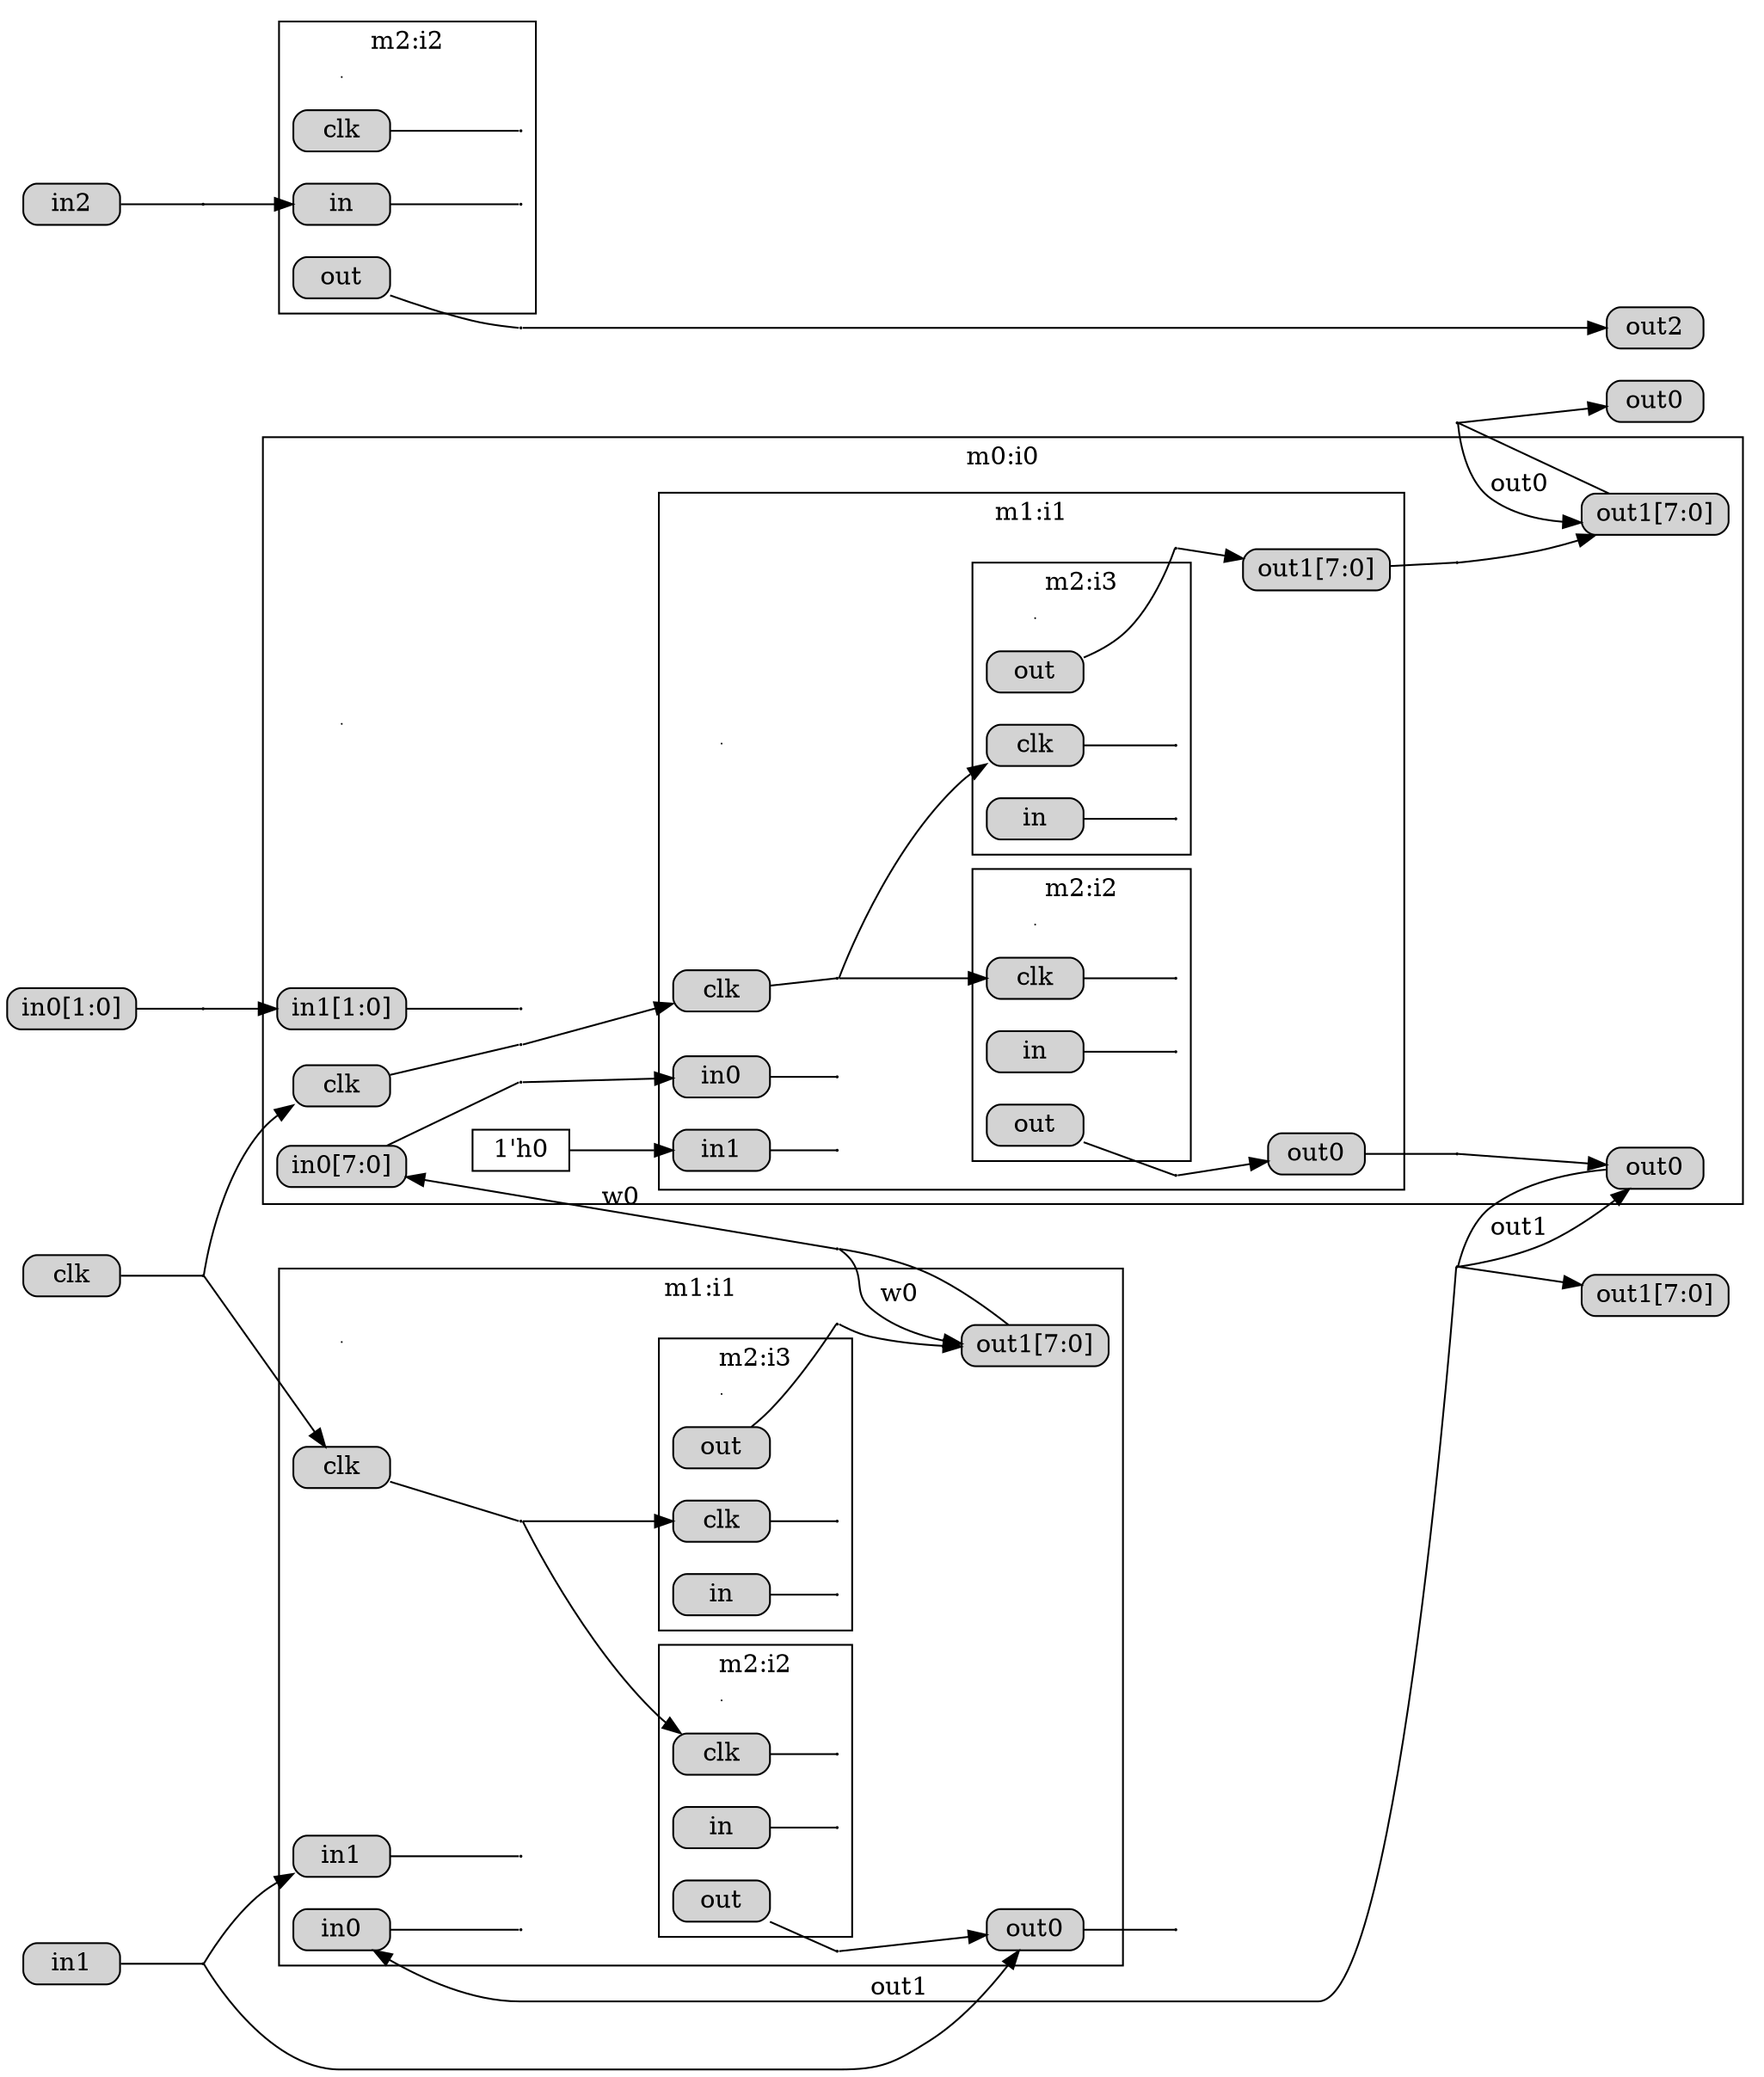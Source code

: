 
digraph {
    rankdir="LR";
    overlap = false;
    splines = true;
    node [shape = box, height=0.1];
    edge [labelfloat=false];

subgraph cluster0 {
  graph [label = "m0:i0"];
tmp0[width=0.0, height=0.0, shape=point];
subgraph cluster1 {
  graph [label = "m1:i1"];
tmp1[width=0.0, height=0.0, shape=point];
subgraph cluster2 {
  graph [label = "m2:i2"];
tmp2[width=0.0, height=0.0, shape=point];
_i0_i1_i2_clk[label = "clk", style = "rounded,filled"];
_i0_i1_i2_in[label = "in", style = "rounded,filled"];
_i0_i1_i2_out[label = "out", style = "rounded,filled"];
_i0_i1_i2_clk_input_br[width=0.01, height=0.01, shape=point];
_i0_i1_i2_clk -> _i0_i1_i2_clk_input_br[dir = none];
_i0_i1_i2_in_input_br[width=0.01, height=0.01, shape=point];
_i0_i1_i2_in -> _i0_i1_i2_in_input_br[dir = none];
}
subgraph cluster3 {
  graph [label = "m2:i3"];
tmp3[width=0.0, height=0.0, shape=point];
_i0_i1_i3_clk[label = "clk", style = "rounded,filled"];
_i0_i1_i3_in[label = "in", style = "rounded,filled"];
_i0_i1_i3_out[label = "out", style = "rounded,filled"];
_i0_i1_i3_clk_input_br[width=0.01, height=0.01, shape=point];
_i0_i1_i3_clk -> _i0_i1_i3_clk_input_br[dir = none];
_i0_i1_i3_in_input_br[width=0.01, height=0.01, shape=point];
_i0_i1_i3_in -> _i0_i1_i3_in_input_br[dir = none];
}
_i0_i1_clk[label = "clk", style = "rounded,filled"];
_i0_i1_in0[label = "in0", style = "rounded,filled"];
_i0_i1_in1[label = "in1", style = "rounded,filled"];
_i0_i1_out0[label = "out0", style = "rounded,filled"];
_i0_i1_out1[label = "out1[7:0]", style = "rounded,filled"];
_i0_i1_clk_input_br[width=0.01, height=0.01, shape=point];
_i0_i1_clk -> _i0_i1_clk_input_br[dir = none];
_i0_i1_in0_input_br[width=0.01, height=0.01, shape=point];
_i0_i1_in0 -> _i0_i1_in0_input_br[dir = none];
_i0_i1_in1_input_br[width=0.01, height=0.01, shape=point];
_i0_i1_in1 -> _i0_i1_in1_input_br[dir = none];
_i0_i1_i2_out_output_br[width=0.01, height=0.01, shape=point];
_i0_i1_i2_out -> _i0_i1_i2_out_output_br[dir = none];
_i0_i1_i2_out_output_br -> _i0_i1_out0[label = ""];
_i0_i1_i3_out_output_br[width=0.01, height=0.01, shape=point];
_i0_i1_i3_out -> _i0_i1_i3_out_output_br[dir = none];
_i0_i1_i3_out_output_br -> _i0_i1_out1[label = ""];
_i0_i1_clk_input_br -> _i0_i1_i2_clk[label = " "];
_i0_i1_clk_input_br -> _i0_i1_i3_clk[label = " "];
}
_i0_clk[label = "clk", style = "rounded,filled"];
_i0_in0[label = "in0[7:0]", style = "rounded,filled"];
_i0_in1[label = "in1[1:0]", style = "rounded,filled"];
_i0_out0[label = "out0", style = "rounded,filled"];
_i0_out1[label = "out1[7:0]", style = "rounded,filled"];
_i0_clk_input_br[width=0.01, height=0.01, shape=point];
_i0_clk -> _i0_clk_input_br[dir = none];
_i0_in0_input_br[width=0.01, height=0.01, shape=point];
_i0_in0 -> _i0_in0_input_br[dir = none];
_i0_in1_input_br[width=0.01, height=0.01, shape=point];
_i0_in1 -> _i0_in1_input_br[dir = none];
_i0_i1_out0_output_br[width=0.01, height=0.01, shape=point];
_i0_i1_out0 -> _i0_i1_out0_output_br[dir = none];
_i0_i1_out0_output_br -> _i0_out0[label = ""];
_i0_i1_out1_output_br[width=0.01, height=0.01, shape=point];
_i0_i1_out1 -> _i0_i1_out1_output_br[dir = none];
_i0_i1_out1_output_br -> _i0_out1[label = ""];
_i0_clk_input_br -> _i0_i1_clk[label = " "];
_i0_in0_input_br -> _i0_i1_in0[label = " "];
_i0_const_i1in1[label = "1'h0"];
_i0_const_i1in1 -> _i0_i1_in1[label = " "];
}
subgraph cluster4 {
  graph [label = "m1:i1"];
tmp4[width=0.0, height=0.0, shape=point];
subgraph cluster5 {
  graph [label = "m2:i2"];
tmp5[width=0.0, height=0.0, shape=point];
_i1_i2_clk[label = "clk", style = "rounded,filled"];
_i1_i2_in[label = "in", style = "rounded,filled"];
_i1_i2_out[label = "out", style = "rounded,filled"];
_i1_i2_clk_input_br[width=0.01, height=0.01, shape=point];
_i1_i2_clk -> _i1_i2_clk_input_br[dir = none];
_i1_i2_in_input_br[width=0.01, height=0.01, shape=point];
_i1_i2_in -> _i1_i2_in_input_br[dir = none];
}
subgraph cluster6 {
  graph [label = "m2:i3"];
tmp6[width=0.0, height=0.0, shape=point];
_i1_i3_clk[label = "clk", style = "rounded,filled"];
_i1_i3_in[label = "in", style = "rounded,filled"];
_i1_i3_out[label = "out", style = "rounded,filled"];
_i1_i3_clk_input_br[width=0.01, height=0.01, shape=point];
_i1_i3_clk -> _i1_i3_clk_input_br[dir = none];
_i1_i3_in_input_br[width=0.01, height=0.01, shape=point];
_i1_i3_in -> _i1_i3_in_input_br[dir = none];
}
_i1_clk[label = "clk", style = "rounded,filled"];
_i1_in0[label = "in0", style = "rounded,filled"];
_i1_in1[label = "in1", style = "rounded,filled"];
_i1_out0[label = "out0", style = "rounded,filled"];
_i1_out1[label = "out1[7:0]", style = "rounded,filled"];
_i1_clk_input_br[width=0.01, height=0.01, shape=point];
_i1_clk -> _i1_clk_input_br[dir = none];
_i1_in0_input_br[width=0.01, height=0.01, shape=point];
_i1_in0 -> _i1_in0_input_br[dir = none];
_i1_in1_input_br[width=0.01, height=0.01, shape=point];
_i1_in1 -> _i1_in1_input_br[dir = none];
_i1_i2_out_output_br[width=0.01, height=0.01, shape=point];
_i1_i2_out -> _i1_i2_out_output_br[dir = none];
_i1_i2_out_output_br -> _i1_out0[label = ""];
_i1_i3_out_output_br[width=0.01, height=0.01, shape=point];
_i1_i3_out -> _i1_i3_out_output_br[dir = none];
_i1_i3_out_output_br -> _i1_out1[label = ""];
_i1_clk_input_br -> _i1_i2_clk[label = " "];
_i1_clk_input_br -> _i1_i3_clk[label = " "];
}
subgraph cluster7 {
  graph [label = "m2:i2"];
tmp7[width=0.0, height=0.0, shape=point];
_i2_clk[label = "clk", style = "rounded,filled"];
_i2_in[label = "in", style = "rounded,filled"];
_i2_out[label = "out", style = "rounded,filled"];
_i2_clk_input_br[width=0.01, height=0.01, shape=point];
_i2_clk -> _i2_clk_input_br[dir = none];
_i2_in_input_br[width=0.01, height=0.01, shape=point];
_i2_in -> _i2_in_input_br[dir = none];
}
_clk[label = "clk", style = "rounded,filled"];
_in0[label = "in0[1:0]", style = "rounded,filled"];
_in1[label = "in1", style = "rounded,filled"];
_in2[label = "in2", style = "rounded,filled"];
_out0[label = "out0", style = "rounded,filled"];
_out1[label = "out1[7:0]", style = "rounded,filled"];
_out2[label = "out2", style = "rounded,filled"];
_clk_input_br[width=0.01, height=0.01, shape=point];
_clk -> _clk_input_br[dir = none];
_in0_input_br[width=0.01, height=0.01, shape=point];
_in0 -> _in0_input_br[dir = none];
_in1_input_br[width=0.01, height=0.01, shape=point];
_in1 -> _in1_input_br[dir = none];
_in2_input_br[width=0.01, height=0.01, shape=point];
_in2 -> _in2_input_br[dir = none];
_i0_out0_output_br[width=0.01, height=0.01, shape=point];
_i0_out0 -> _i0_out0_output_br[dir = none];
_i0_out0_output_br -> _out1[label = ""];
_i0_out1_output_br[width=0.01, height=0.01, shape=point];
_i0_out1 -> _i0_out1_output_br[dir = none];
_i0_out1_output_br -> _out0[label = ""];
_i1_out0_output_br[width=0.01, height=0.01, shape=point];
_i1_out0 -> _i1_out0_output_br[dir = none];
_i1_out1_output_br[width=0.01, height=0.01, shape=point];
_i1_out1 -> _i1_out1_output_br[dir = none];
_i2_out_output_br[width=0.01, height=0.01, shape=point];
_i2_out -> _i2_out_output_br[dir = none];
_i2_out_output_br -> _out2[label = ""];
_clk_input_br -> _i0_clk[label = " "];
_i1_out1_output_br -> _i0_in0[label = "w0"];
_in0_input_br -> _i0_in1[label = " "];
_i0_out0_output_br -> _i0_out0[label = "out1"];
_i0_out1_output_br -> _i0_out1[label = "out0"];
_clk_input_br -> _i1_clk[label = " "];
_i0_out0_output_br -> _i1_in0[label = "out1"];
_in1_input_br -> _i1_in1[label = " "];
_in1_input_br -> _i1_out0[label = " "];
_i1_out1_output_br -> _i1_out1[label = "w0"];
_in2_input_br -> _i2_in[label = " "];
{rank = min; _clk;}
{rank = min; _in0;}
{rank = min; _in1;}
{rank = min; _in2;}
{rank = max; _out0;}
{rank = max; _out1;}
{rank = max; _out2;}
}

